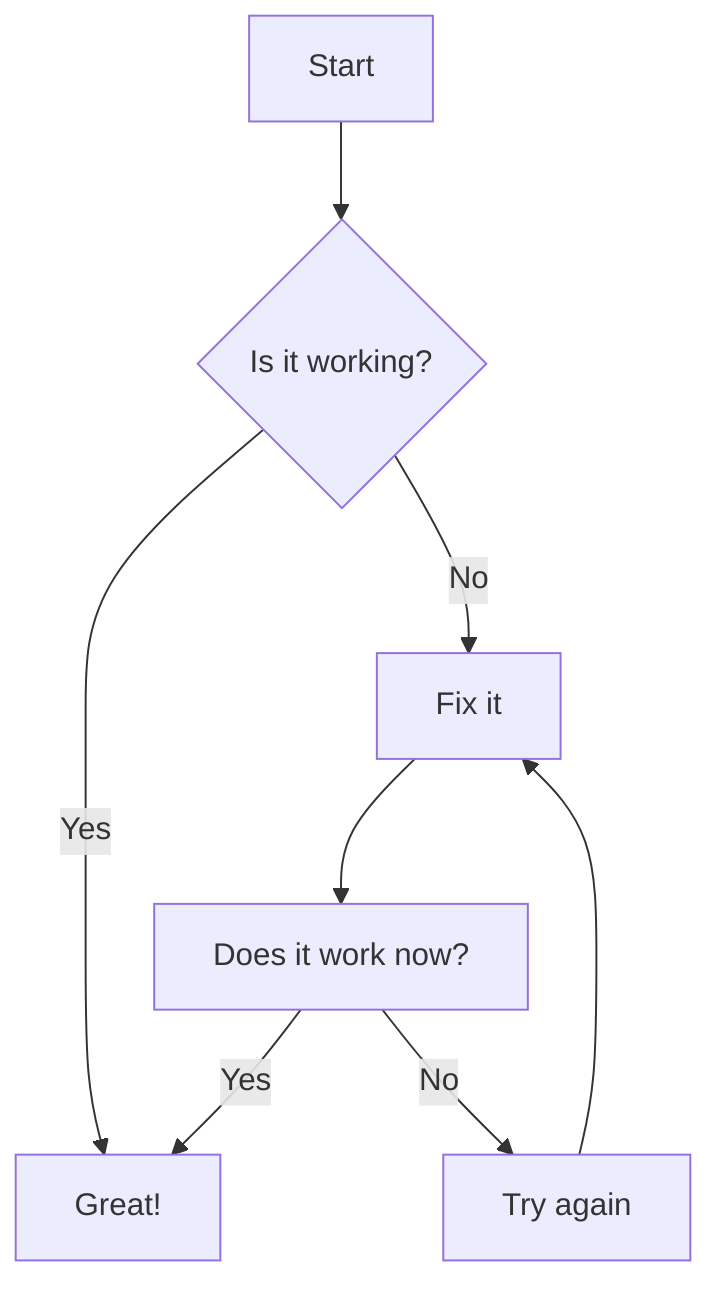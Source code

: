 graph TD
    A[Start] --> B{Is it working?}
    B -->|Yes| C[Great!]
    B -->|No| D[Fix it]
    D --> E[Does it work now?]
    E -->|Yes| C[Great!]
    E -->|No| F[Try again]
    F --> D